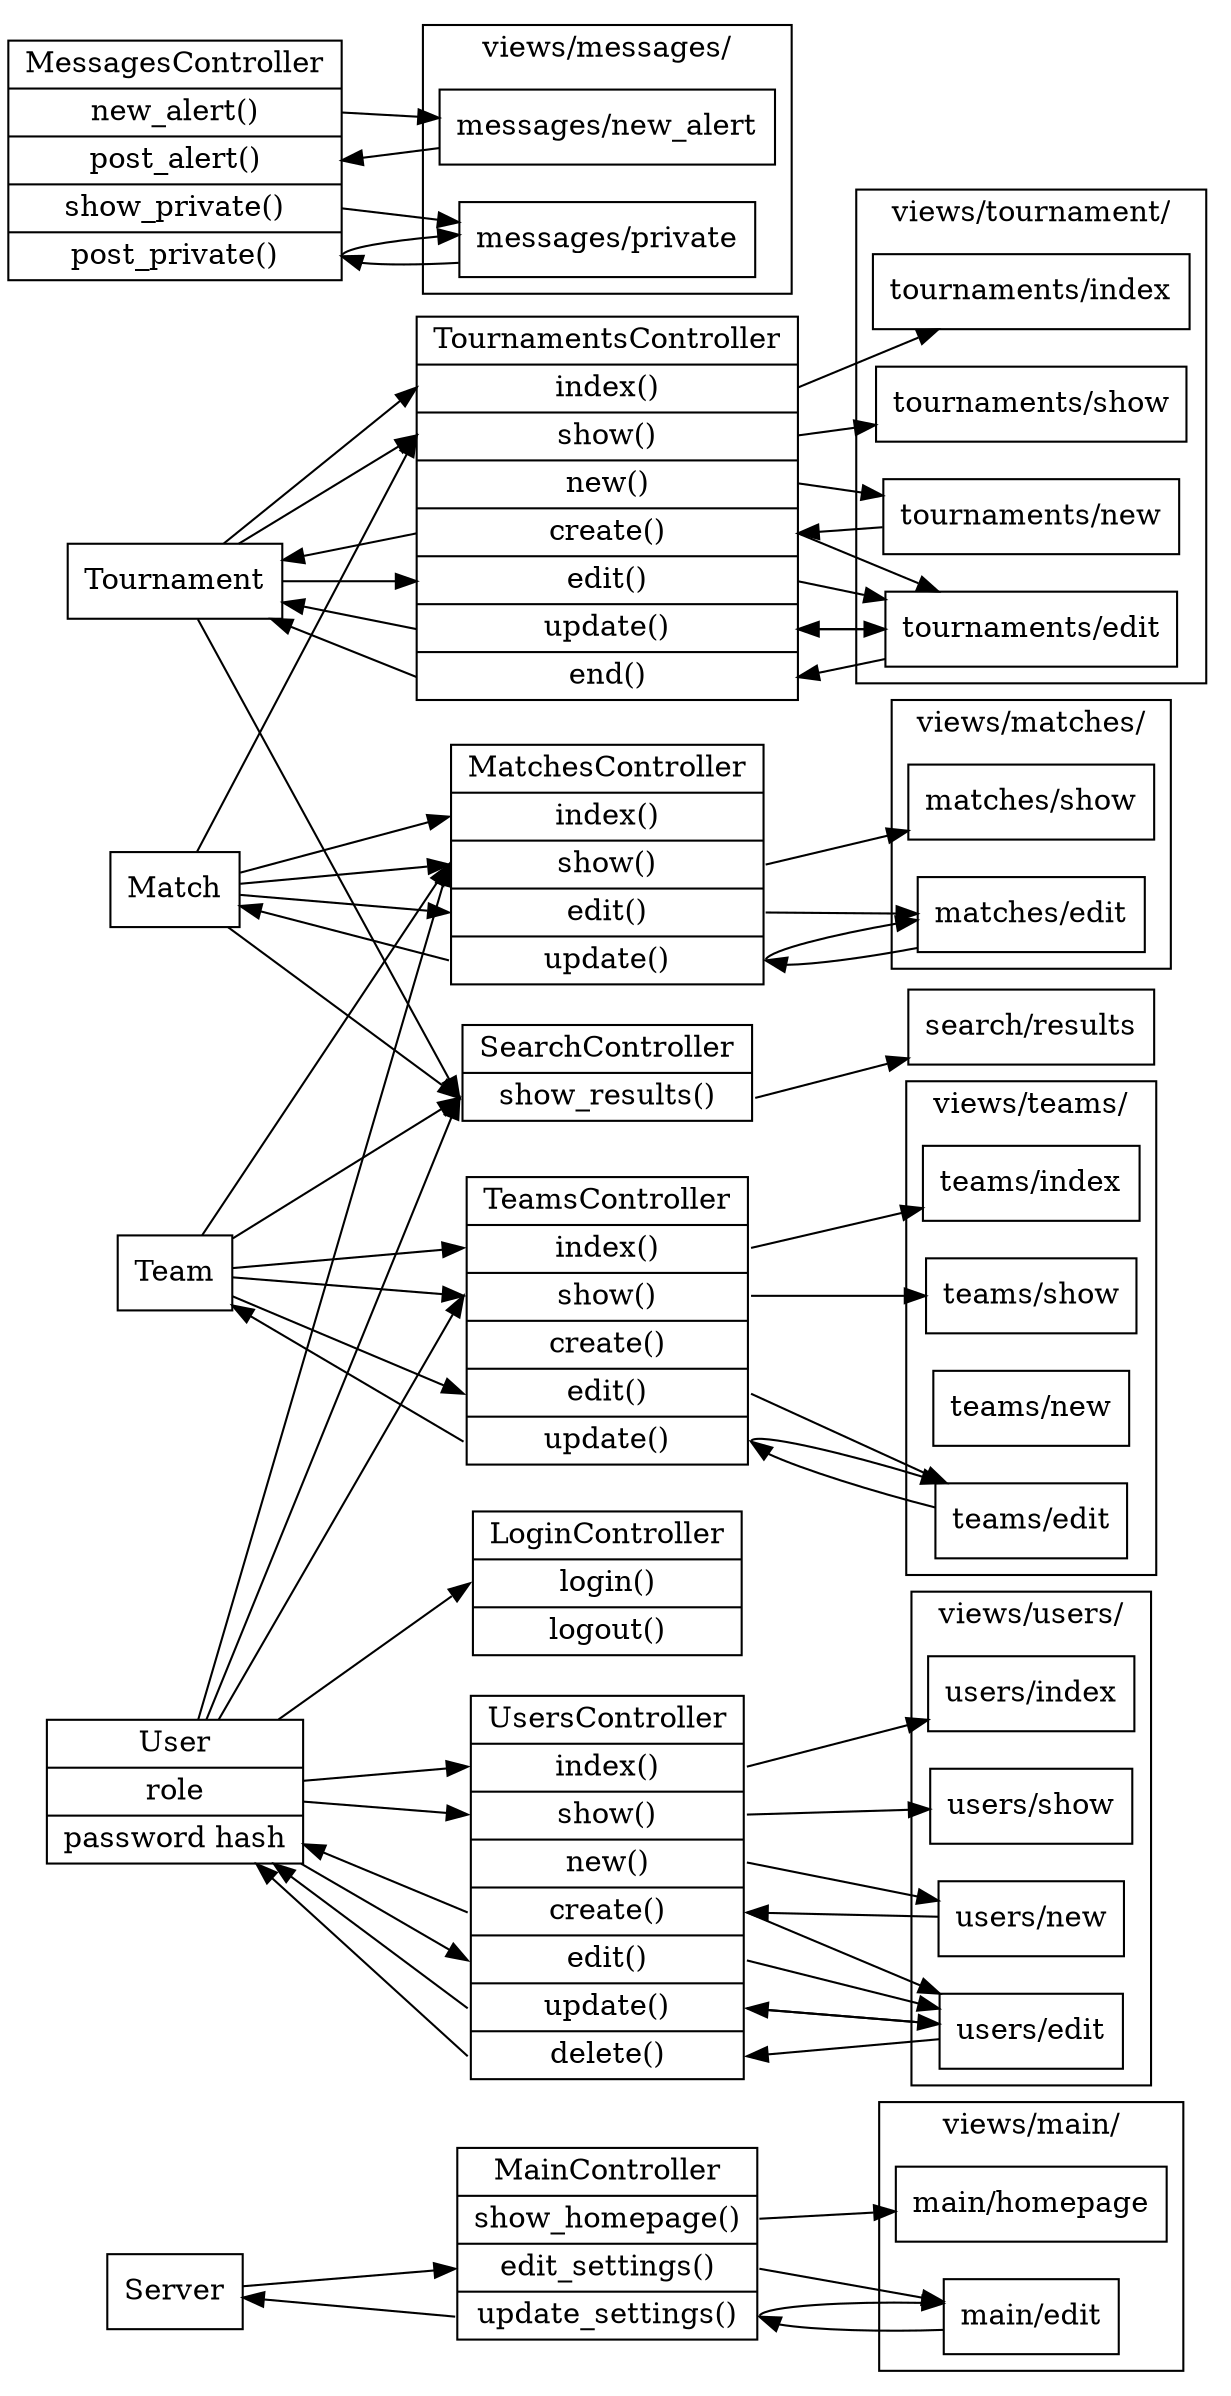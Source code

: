 digraph systemModel {
	rankdir="LR";
	splines="line";

	subgraph _clusterModels {
		label="Models"
		node[shape="record"];

		//BaseModel[label="<main> ActiveRecord::Base (abstract)"]

		Server[label="<main> Server"];
		Tournament[label="<main> Tournament"];
		Match[label="<main> Match"];
		Team[label="<main> Team"];
		User[label="<main> User | <attr_role> role | <attr_pw> password hash"];
	}

	subgraph _clusterViews {
		label="views/";
		node[shape="rectangle"]

		/*
		layouts_application[label="layouts/application (abstract)"]
		subgraph clusterViewsCommon {
			label="views/common/";
			common_permission_denied[label="common/permission_denied"];
			common_invalid[label="common/invalid"];
		}
		*/
		subgraph clusterViewsMain {
			label="views/main/";
			main_homepage[label="main/homepage"];
			main_edit[label="main/edit"];
		}
		search_results[label="search/results"];
		subgraph clusterViewsMessages {
			label="views/messages/";
			messages_new_alert[label="messages/new_alert"];
			messages_private[label="messages/private"];
		}
		subgraph clusterViewsTournament {
			label="views/tournament/";
			tournaments_index[label="tournaments/index"];
			tournaments_show[label="tournaments/show"];
			tournaments_new[label="tournaments/new"];
			tournaments_edit[label="tournaments/edit"];
		}
		subgraph clusterViewsMatches {
			label="views/matches/";
			matches_show[label="matches/show"];
			matches_edit[label="matches/edit"];
		}
		subgraph clusterViewsTeams {
			label="views/teams/";
			teams_index[label="teams/index"];
			teams_show[label="teams/show"];
			teams_new[label="teams/new"];
			teams_edit[label="teams/edit"];
		}
		subgraph clusterViewsUsers {
			label="views/users/";
			users_index[label="users/index"];
			users_new[label="users/new"];
			users_show[label="users/show"];
			users_edit[label="users/edit"];
		}
	}

	subgraph _clusterControllers {
		label="Controllers";
		node[shape="record"];

		//ApplicationController[label="<main> ApplicationController (abstract)"];

		MainController[label="<main> MainController | <index> show_homepage() | <edit> edit_settings() | <update> update_settings()"];
		LoginController[label="<main> LoginController | <login> login() | <logout> logout()"];
		SearchController[label="<main> SearchController | <show_results> show_results()"];
		MessagesController[label="<main> MessagesController | <new_alert> new_alert() | <post_alert> post_alert() | <show_private> show_private() | <post_private> post_private()"];
		TournamentsController[label="<main> TournamentsController | <index> index() | <show> show() | <new> new() | <create> create() | <edit> edit() | <update> update() | <end> end()"];
		MatchesController[label="<main> MatchesController | <index> index() | <show> show() | <edit> edit() | <update> update()"];
		TeamsController[label="<main> TeamsController | <index> index() | <show> show() | <create> create() | <edit> edit() | <update> update()"]
		UsersController[label="<main> UsersController | <index> index() | <show> show() | <new> new() | <create> create() | <edit> edit() | <update> update() | <delete> delete()"]
	}

	/*
	subgraph inheritance {
		# Kludge: Have a arrow going both ways, but one invisible, so
		# that it doesn't try to force a position

		# models

		Server:main -> BaseModel[arrowhead=onormal];
		BaseModel -> Server:main[style=invis];

		Tournament:main -> BaseModel[arrowhead=onormal];
		BaseModel -> Tournament:main[style=invis];

		Match:main -> BaseModel[arrowhead=onormal];
		BaseModel -> Match:main[style=invis];

		Team:main -> BaseModel[arrowhead=onormal];
		BaseModel -> Team:main[style=invis];

		User:main -> BaseModel[arrowhead=onormal];
		BaseModel -> User:main[style=invis];

		# views

		common_permission_denied -> layouts_application[arrowhead=onormal];
		layouts_application -> common_permission_denied[style=invis];

		common_invalid -> layouts_application[arrowhead=onormal];
		layouts_application -> common_invalid[style=invis];

		main_homepage -> layouts_application[arrowhead=onormal];
		layouts_application -> main_homepage[style=invis];

		main_edit -> layouts_application[arrowhead=onormal];
		layouts_application -> main_edit[style=invis];

		messages_new_alert -> layouts_application[arrowhead=onormal];
		layouts_application -> messages_new_alert[style=invis];

		messages_private -> layouts_application[arrowhead=onormal];
		layouts_application -> messages_private[style=invis];

		tournaments_index -> layouts_application[arrowhead=onormal];
		layouts_application -> tournaments_index[style=invis];

		tournaments_show -> layouts_application[arrowhead=onormal];
		layouts_application -> tournaments_show[style=invis];

		tournaments_new -> layouts_application[arrowhead=onormal];
		layouts_application -> tournaments_new[style=invis];

		tournaments_edit -> layouts_application[arrowhead=onormal];
		layouts_application -> tournaments_edit[style=invis];

		matches_show -> layouts_application[arrowhead=onormal];
		layouts_application -> matches_show[style=invis];

		matches_edit -> layouts_application[arrowhead=onormal];
		layouts_application -> matches_edit[style=invis];

		teams_index -> layouts_application[arrowhead=onormal];
		layouts_application -> teams_index[style=invis];

		teams_show -> layouts_application[arrowhead=onormal];
		layouts_application -> teams_show[style=invis];

		teams_new -> layouts_application[arrowhead=onormal];
		layouts_application -> teams_new[style=invis];

		teams_edit -> layouts_application[arrowhead=onormal];
		layouts_application -> teams_edit[style=invis];

		users_index -> layouts_application[arrowhead=onormal];
		layouts_application -> users_index[style=invis];

		users_new -> layouts_application[arrowhead=onormal];
		layouts_application -> users_new[style=invis];

		users_show -> layouts_application[arrowhead=onormal];
		layouts_application -> users_show[style=invis];

		users_edit -> layouts_application[arrowhead=onormal];
		layouts_application -> users_edit[style=invis];

		# controllers

		MainController:main -> ApplicationController[arrowhead="onormal"];
		ApplicationController -> MainController:main[style=invis];

		TournamentsController:main -> ApplicationController[arrowhead="onormal"];
		ApplicationController -> TournamentsController:main[style=invis];

		MessagesController:main -> ApplicationController[arrowhead="onormal"];
		ApplicationController -> MessagesController:main[style=invis];

		LoginController:main -> ApplicationController[arrowhead="onormal"];
		ApplicationController -> LoginController:main[style=invis];

		SearchController:main -> ApplicationController[arrowhead="onormal"];
		ApplicationController -> SearchController:main[style=invis];

		UsersController:main -> ApplicationController[arrowhead="onormal"];
		ApplicationController -> UsersController:main[style=invis];

		MatchesController:main -> ApplicationController[arrowhead="onormal"];
		ApplicationController -> MatchesController:main[style=invis];
	}
	*/

	###################################################################
	# controller/view relations
	###################################################################
	MainController:index -> main_homepage;
	MainController:edit -> main_edit -> MainController:update -> main_edit;

	#LoginController:login -> common_permission_denied;
	#LoginController:logout -> common_invalid;

	SearchController:show_results -> search_results;

	MessagesController:new_alert -> messages_new_alert -> MessagesController:post_alert;
	MessagesController:show_private -> messages_private -> MessagesController:post_private -> messages_private;

	TournamentsController:index -> tournaments_index;
	TournamentsController:show -> tournaments_show;
	TournamentsController:new -> tournaments_new -> TournamentsController:create -> tournaments_edit -> TournamentsController:end;
	TournamentsController:edit -> tournaments_edit -> TournamentsController:update -> tournaments_edit;

	MatchesController:show -> matches_show;
	MatchesController:edit -> matches_edit -> MatchesController:update -> matches_edit;

	TeamsController:index -> teams_index;
	TeamsController:show -> teams_show;
	TeamsController:edit -> teams_edit -> TeamsController:update -> teams_edit;

	UsersController:index -> users_index;
	UsersController:show -> users_show;
	UsersController:new -> users_new -> UsersController:create -> users_edit -> UsersController:delete;
	UsersController:edit -> users_edit -> UsersController:update -> users_edit;

	###################################################################
	# controller/model relations
	###################################################################
	Server -> MainController:edit;
	MainController:update -> Server;

	User -> LoginController:login;

	Tournament -> SearchController:show_results;
	Match -> SearchController:show_results;
	Team -> SearchController:show_results;
	User -> SearchController:show_results;

	Tournament -> TournamentsController:index;
	Tournament -> TournamentsController:show;
	Match -> TournamentsController:show;
	Tournament -> TournamentsController:edit;
	TournamentsController:create -> Tournament;
	TournamentsController:update -> Tournament;
	TournamentsController:end -> Tournament;

	Match -> MatchesController:index;
	Match -> MatchesController:show;
	Team -> MatchesController:show;
	User -> MatchesController:show;
	Match -> MatchesController:edit;
	MatchesController:update -> Match;

	Team -> TeamsController:index;
	Team -> TeamsController:show;
	User -> TeamsController:show;
	Team -> TeamsController:edit;
	TeamsController:update -> Team;

	User -> UsersController:index;
	User -> UsersController:show;
	User -> UsersController:edit;
	UsersController:create -> User;
	UsersController:update -> User;
	UsersController:delete -> User;
}
